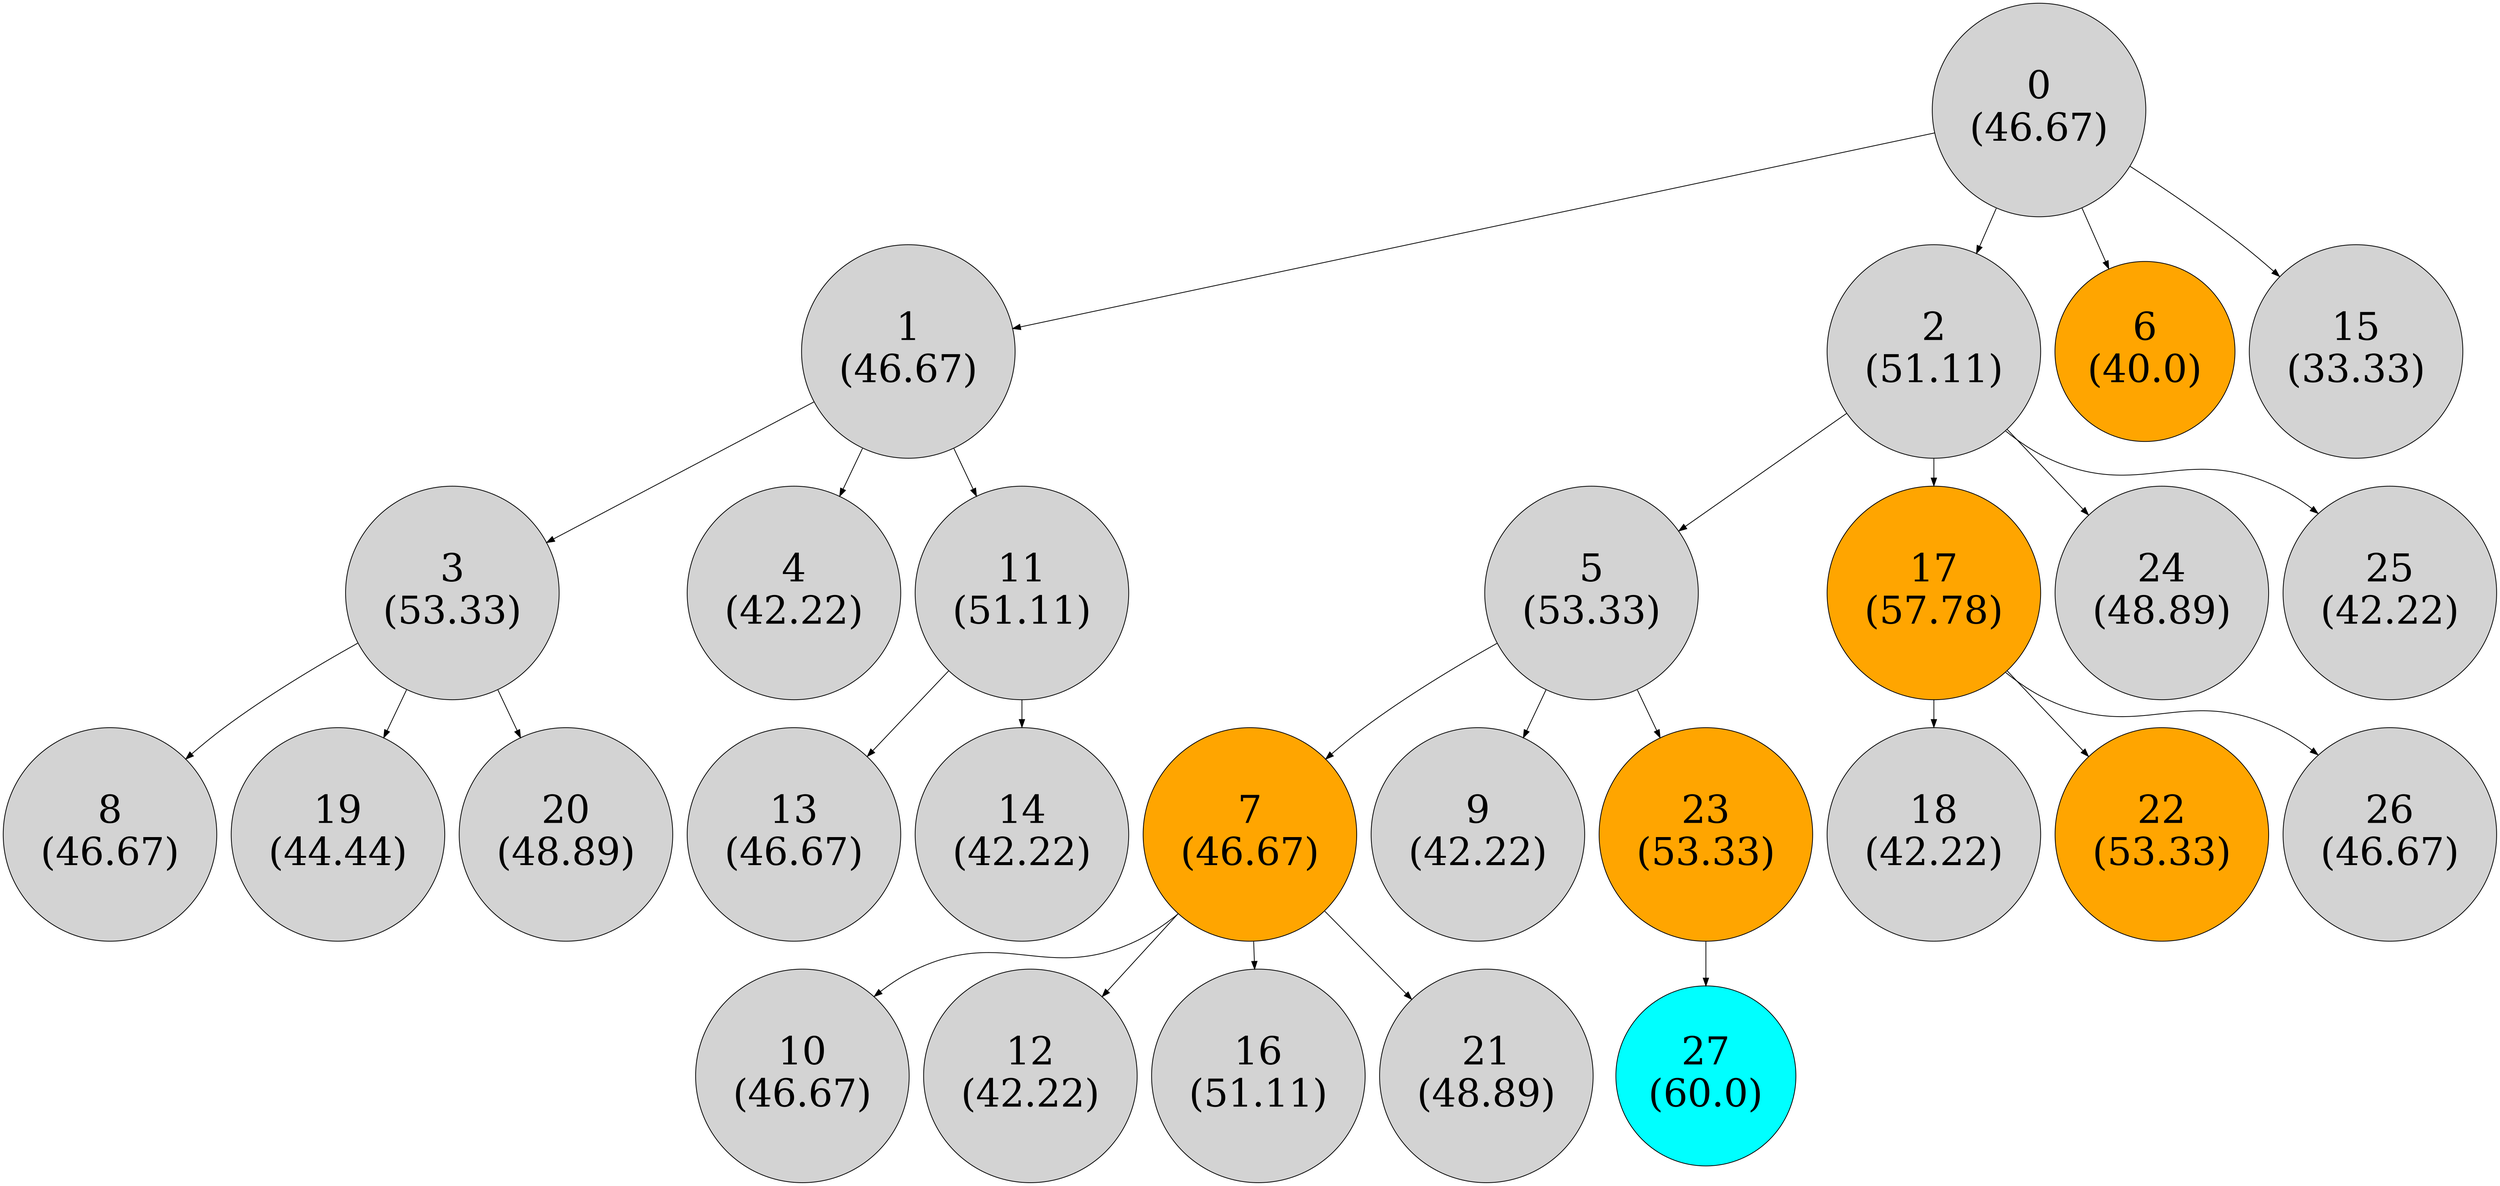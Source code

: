 digraph G {
    node [style=filled, shape=circle, fontsize=50];
    0 [label="0\n(46.67)"];
    1 [label="1\n(46.67)"];
    2 [label="2\n(51.11)"];
    3 [label="3\n(53.33)"];
    4 [label="4\n(42.22)"];
    5 [label="5\n(53.33)"];
    6 [label="6\n(40.0)", fillcolor=orange, fontcolor=black];
    7 [label="7\n(46.67)", fillcolor=orange, fontcolor=black];
    8 [label="8\n(46.67)"];
    9 [label="9\n(42.22)"];
    10 [label="10\n(46.67)"];
    11 [label="11\n(51.11)"];
    12 [label="12\n(42.22)"];
    13 [label="13\n(46.67)"];
    14 [label="14\n(42.22)"];
    15 [label="15\n(33.33)"];
    16 [label="16\n(51.11)"];
    17 [label="17\n(57.78)", fillcolor=orange, fontcolor=black];
    18 [label="18\n(42.22)"];
    19 [label="19\n(44.44)"];
    20 [label="20\n(48.89)"];
    21 [label="21\n(48.89)"];
    22 [label="22\n(53.33)", fillcolor=orange, fontcolor=black];
    23 [label="23\n(53.33)", fillcolor=orange, fontcolor=black];
    24 [label="24\n(48.89)"];
    25 [label="25\n(42.22)"];
    26 [label="26\n(46.67)"];
    27 [label="27\n(60.0)", fillcolor=cyan, fontcolor=black];
    0 -> 1;
    0 -> 2;
    1 -> 3;
    1 -> 4;
    2 -> 5;
    0 -> 6;
    5 -> 7;
    3 -> 8;
    5 -> 9;
    7 -> 10;
    1 -> 11;
    7 -> 12;
    11 -> 13;
    11 -> 14;
    0 -> 15;
    7 -> 16;
    2 -> 17;
    17 -> 18;
    3 -> 19;
    3 -> 20;
    7 -> 21;
    17 -> 22;
    5 -> 23;
    2 -> 24;
    2 -> 25;
    17 -> 26;
    23 -> 27;
}